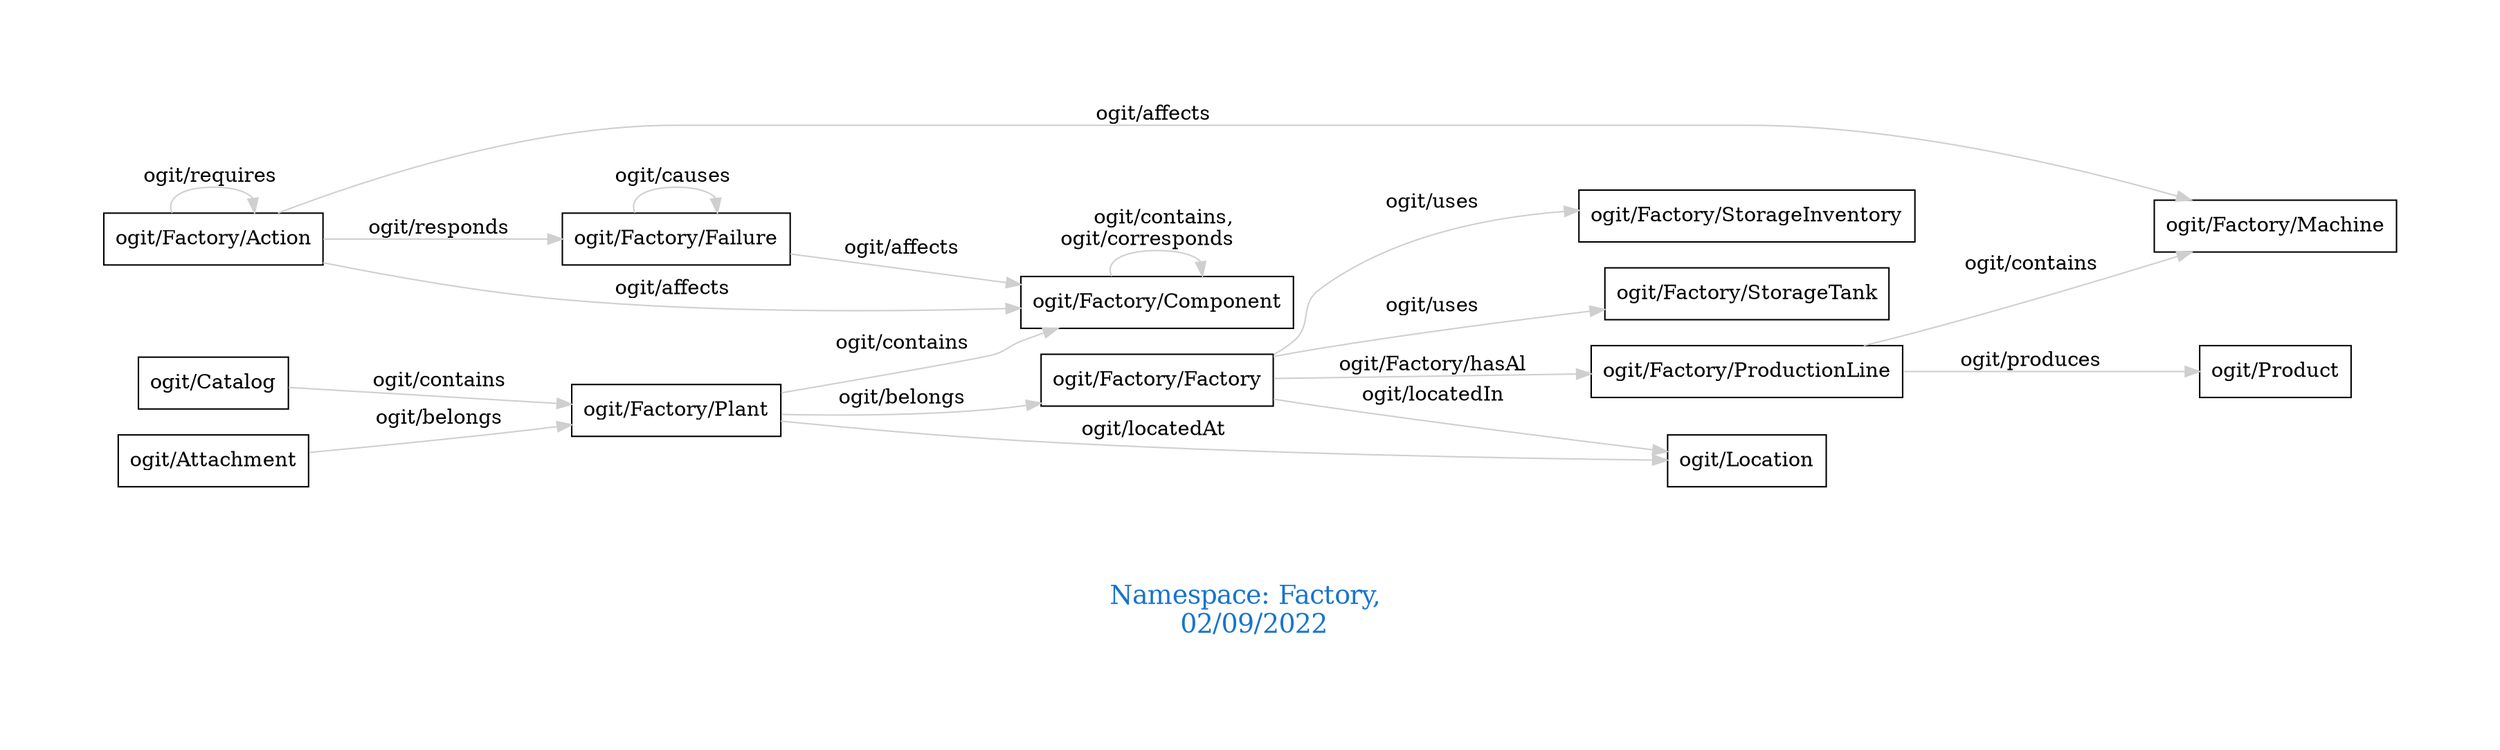 digraph OGIT_ontology {
 graph [ rankdir= LR,pad=1 
fontsize = 18,
fontcolor= dodgerblue3,label = "\n\n\nNamespace: Factory, \n 02/09/2022"];
node[shape=polygon];
edge [  color="gray81"];

   "ogit/Factory/Plant" -> "ogit/Factory/Component" [label="   ogit/contains    "];
   "ogit/Factory/ProductionLine" -> "ogit/Factory/Machine" [label="   ogit/contains    "];
   "ogit/Catalog" -> "ogit/Factory/Plant" [label="   ogit/contains    "];
   "ogit/Factory/Factory" -> "ogit/Factory/ProductionLine" [label="   ogit/Factory/hasAl    "];
   "ogit/Factory/Plant" -> "ogit/Location" [label="   ogit/locatedAt    "];
   "ogit/Factory/Factory" -> "ogit/Location" [label="   ogit/locatedIn    "];
   "ogit/Factory/Action" -> "ogit/Factory/Component" [label="   ogit/affects    "];
   "ogit/Factory/Action" -> "ogit/Factory/Machine" [label="   ogit/affects    "];
   "ogit/Factory/Failure" -> "ogit/Factory/Component" [label="   ogit/affects    "];
   "ogit/Factory/Action" -> "ogit/Factory/Failure" [label="   ogit/responds    "];
   "ogit/Factory/ProductionLine" -> "ogit/Product" [label="   ogit/produces    "];
   "ogit/Factory/Plant" -> "ogit/Factory/Factory" [label="   ogit/belongs    "];
   "ogit/Attachment" -> "ogit/Factory/Plant" [label="   ogit/belongs    "];
   "ogit/Factory/Factory" -> "ogit/Factory/StorageInventory" [label="   ogit/uses    "];
   "ogit/Factory/Factory" -> "ogit/Factory/StorageTank" [label="   ogit/uses    "];
   "ogit/Factory/Action" -> "ogit/Factory/Action" [label="   ogit/requires    "];
   "ogit/Factory/Component" -> "ogit/Factory/Component" [label="   ogit/contains, \n ogit/corresponds    "];
   "ogit/Factory/Failure" -> "ogit/Factory/Failure" [label="   ogit/causes    "];
}
